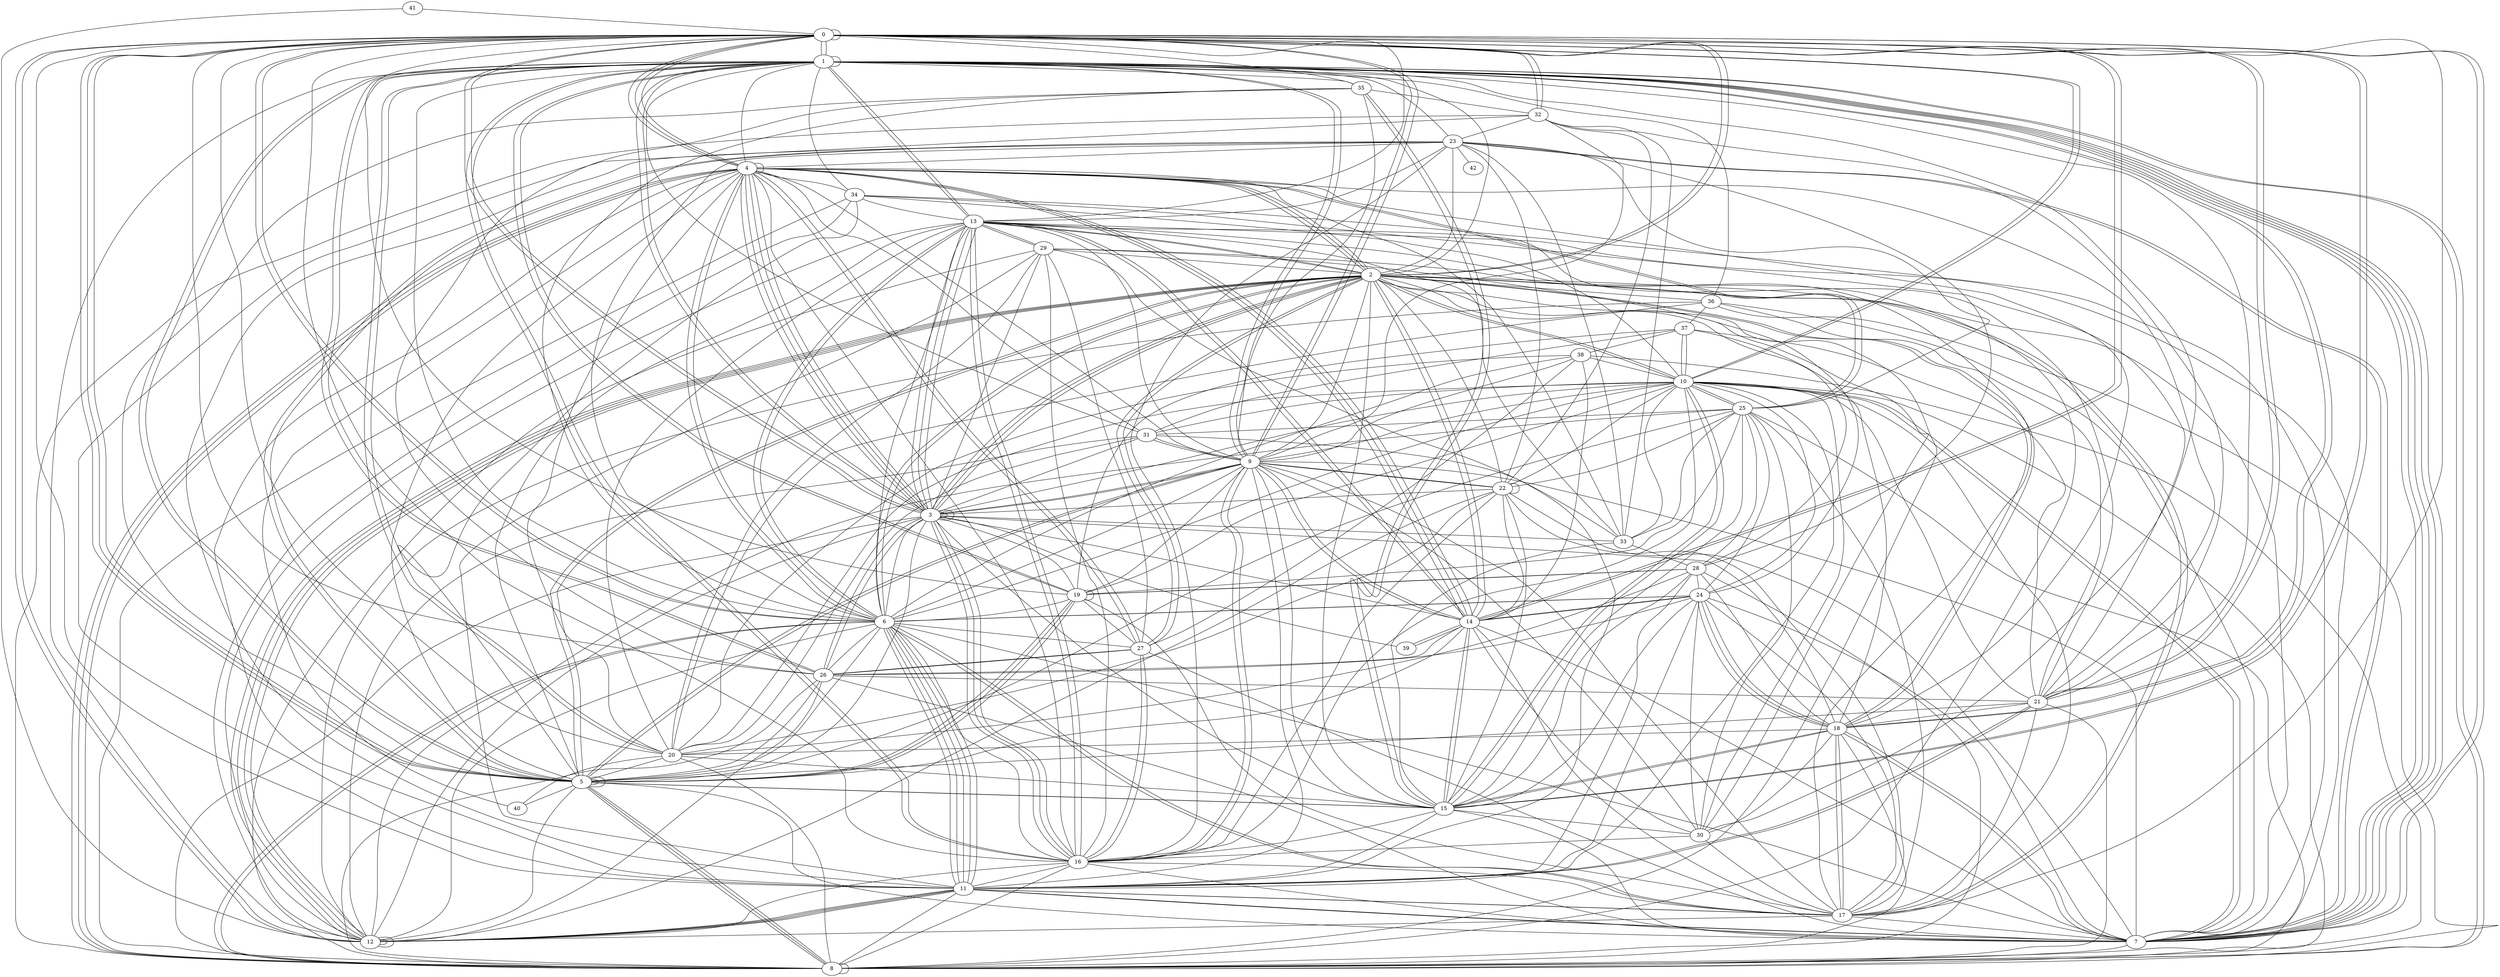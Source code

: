 graph G {
0;
1;
2;
3;
4;
5;
6;
7;
8;
9;
10;
11;
12;
13;
14;
15;
16;
17;
18;
19;
20;
21;
22;
23;
24;
25;
26;
27;
28;
29;
30;
31;
32;
33;
34;
35;
36;
37;
38;
39;
40;
41;
42;
24--18 ;
0--5 ;
32--0 ;
25--22 ;
0--0 ;
15--28 ;
4--25 ;
19--5 ;
1--9 ;
12--12 ;
3--3 ;
24--14 ;
32--22 ;
4--4 ;
7--23 ;
33--10 ;
21--36 ;
8--36 ;
26--7 ;
24--25 ;
31--4 ;
27--7 ;
9--7 ;
29--27 ;
8--1 ;
0--6 ;
31--9 ;
3--12 ;
6--1 ;
14--0 ;
11--6 ;
12--25 ;
2--0 ;
16--3 ;
35--15 ;
3--4 ;
33--25 ;
8--8 ;
36--1 ;
4--0 ;
35--26 ;
20--4 ;
3--2 ;
2--13 ;
19--25 ;
6--17 ;
27--26 ;
19--0 ;
19--17 ;
15--30 ;
25--23 ;
41--0 ;
19--10 ;
7--1 ;
4--40 ;
16--3 ;
6--10 ;
37--19 ;
8--28 ;
14--39 ;
13--7 ;
15--3 ;
27--4 ;
19--1 ;
20--40 ;
26--24 ;
2--5 ;
3--4 ;
25--31 ;
29--2 ;
2--36 ;
12--26 ;
13--3 ;
19--9 ;
9--3 ;
20--31 ;
3--0 ;
7--11 ;
6--8 ;
32--11 ;
12--12 ;
2--23 ;
8--26 ;
16--22 ;
18--24 ;
1--0 ;
9--14 ;
37--38 ;
29--13 ;
8--5 ;
3--13 ;
4--1 ;
14--24 ;
9--0 ;
7--36 ;
27--4 ;
22--20 ;
13--20 ;
13--8 ;
31--9 ;
3--10 ;
38--8 ;
2--0 ;
28--2 ;
0--32 ;
28--23 ;
24--30 ;
38--27 ;
2--3 ;
16--13 ;
11--24 ;
13--3 ;
19--5 ;
12--2 ;
2--13 ;
33--32 ;
28--24 ;
17--12 ;
33--28 ;
29--17 ;
2--14 ;
25--10 ;
1--35 ;
17--21 ;
1--30 ;
24--15 ;
11--31 ;
1--19 ;
11--8 ;
8--4 ;
23--7 ;
6--23 ;
3--6 ;
7--8 ;
7--11 ;
35--32 ;
13--29 ;
18--3 ;
30--9 ;
25--4 ;
7--24 ;
22--7 ;
4--5 ;
15--22 ;
12--6 ;
5--34 ;
18--20 ;
1--12 ;
13--6 ;
1--1 ;
13--23 ;
8--21 ;
19--19 ;
2--4 ;
21--37 ;
0--13 ;
23--16 ;
21--11 ;
10--34 ;
1--7 ;
38--6 ;
1--16 ;
1--2 ;
22--10 ;
0--10 ;
21--0 ;
13--21 ;
2--9 ;
25--17 ;
3--8 ;
18--1 ;
28--19 ;
0--12 ;
12--11 ;
0--16 ;
37--10 ;
6--2 ;
5--8 ;
3--3 ;
0--6 ;
27--16 ;
10--7 ;
6--4 ;
18--1 ;
1--3 ;
11--12 ;
26--1 ;
0--11 ;
14--4 ;
7--15 ;
9--22 ;
21--34 ;
9--11 ;
8--6 ;
1--7 ;
29--11 ;
35--5 ;
18--4 ;
6--27 ;
20--15 ;
8--16 ;
30--2 ;
28--11 ;
10--2 ;
21--0 ;
6--17 ;
1--20 ;
6--2 ;
6--16 ;
1--9 ;
0--10 ;
13--1 ;
2--27 ;
9--14 ;
2--17 ;
18--7 ;
31--3 ;
17--30 ;
27--16 ;
41--12 ;
4--3 ;
9--32 ;
33--4 ;
6--11 ;
2--18 ;
15--10 ;
11--17 ;
3--26 ;
11--17 ;
0--20 ;
21--1 ;
2--17 ;
15--5 ;
1--5 ;
14--15 ;
11--6 ;
3--33 ;
0--15 ;
6--7 ;
0--5 ;
23--4 ;
39--3 ;
5--40 ;
35--15 ;
3--2 ;
4--11 ;
2--22 ;
31--10 ;
26--21 ;
0--3 ;
17--18 ;
3--1 ;
25--8 ;
33--13 ;
2--14 ;
16--9 ;
16--11 ;
7--0 ;
25--5 ;
8--32 ;
1--7 ;
7--2 ;
6--24 ;
1--20 ;
12--31 ;
38--9 ;
6--11 ;
3--19 ;
10--37 ;
17--7 ;
8--10 ;
5--12 ;
37--31 ;
14--26 ;
20--29 ;
8--18 ;
8--5 ;
16--1 ;
5--2 ;
26--3 ;
7--18 ;
16--13 ;
21--11 ;
23--22 ;
39--14 ;
5--13 ;
29--33 ;
31--1 ;
14--3 ;
18--15 ;
0--5 ;
2--12 ;
23--42 ;
2--4 ;
4--8 ;
9--17 ;
35--0 ;
32--21 ;
29--3 ;
11--10 ;
19--27 ;
9--22 ;
18--17 ;
19--5 ;
19--6 ;
2--12 ;
34--7 ;
4--21 ;
9--6 ;
12--0 ;
15--2 ;
0--9 ;
5--6 ;
3--16 ;
4--9 ;
1--13 ;
6--35 ;
34--13 ;
0--4 ;
17--24 ;
14--4 ;
4--14 ;
11--15 ;
2--12 ;
15--9 ;
24--6 ;
38--10 ;
15--25 ;
1--5 ;
15--10 ;
28--19 ;
24--10 ;
4--0 ;
4--8 ;
15--33 ;
2--8 ;
12--22 ;
14--7 ;
14--17 ;
9--5 ;
24--18 ;
36--37 ;
8--29 ;
35--9 ;
26--0 ;
10--25 ;
23--11 ;
1--26 ;
12--11 ;
0--17 ;
0--7 ;
5--5 ;
9--5 ;
9--13 ;
28--18 ;
14--22 ;
37--18 ;
32--23 ;
0--15 ;
6--13 ;
38--14 ;
6--11 ;
5--26 ;
7--10 ;
2--10 ;
23--33 ;
12--34 ;
25--30 ;
18--15 ;
24--29 ;
20--8 ;
16--9 ;
14--0 ;
21--18 ;
14--15 ;
28--20 ;
3--4 ;
4--16 ;
30--10 ;
14--30 ;
11--12 ;
5--5 ;
10--16 ;
14--13 ;
14--5 ;
17--16 ;
2--4 ;
4--6 ;
30--16 ;
22--3 ;
7--1 ;
21--5 ;
5--7 ;
4--34 ;
22--22 ;
13--14 ;
1--8 ;
23--5 ;
0--1 ;
38--20 ;
10--9 ;
12--16 ;
21--10 ;
25--28 ;
22--17 ;
6--26 ;
13--6 ;
12--36 ;
20--10 ;
34--1 ;
29--16 ;
23--5 ;
2--18 ;
16--7 ;
17--10 ;
3--5 ;
20--36 ;
20--5 ;
27--26 ;
2--27 ;
9--3 ;
8--34 ;
13--12 ;
30--18 ;
16--15 ;
1--23 ;
5--15 ;
}
